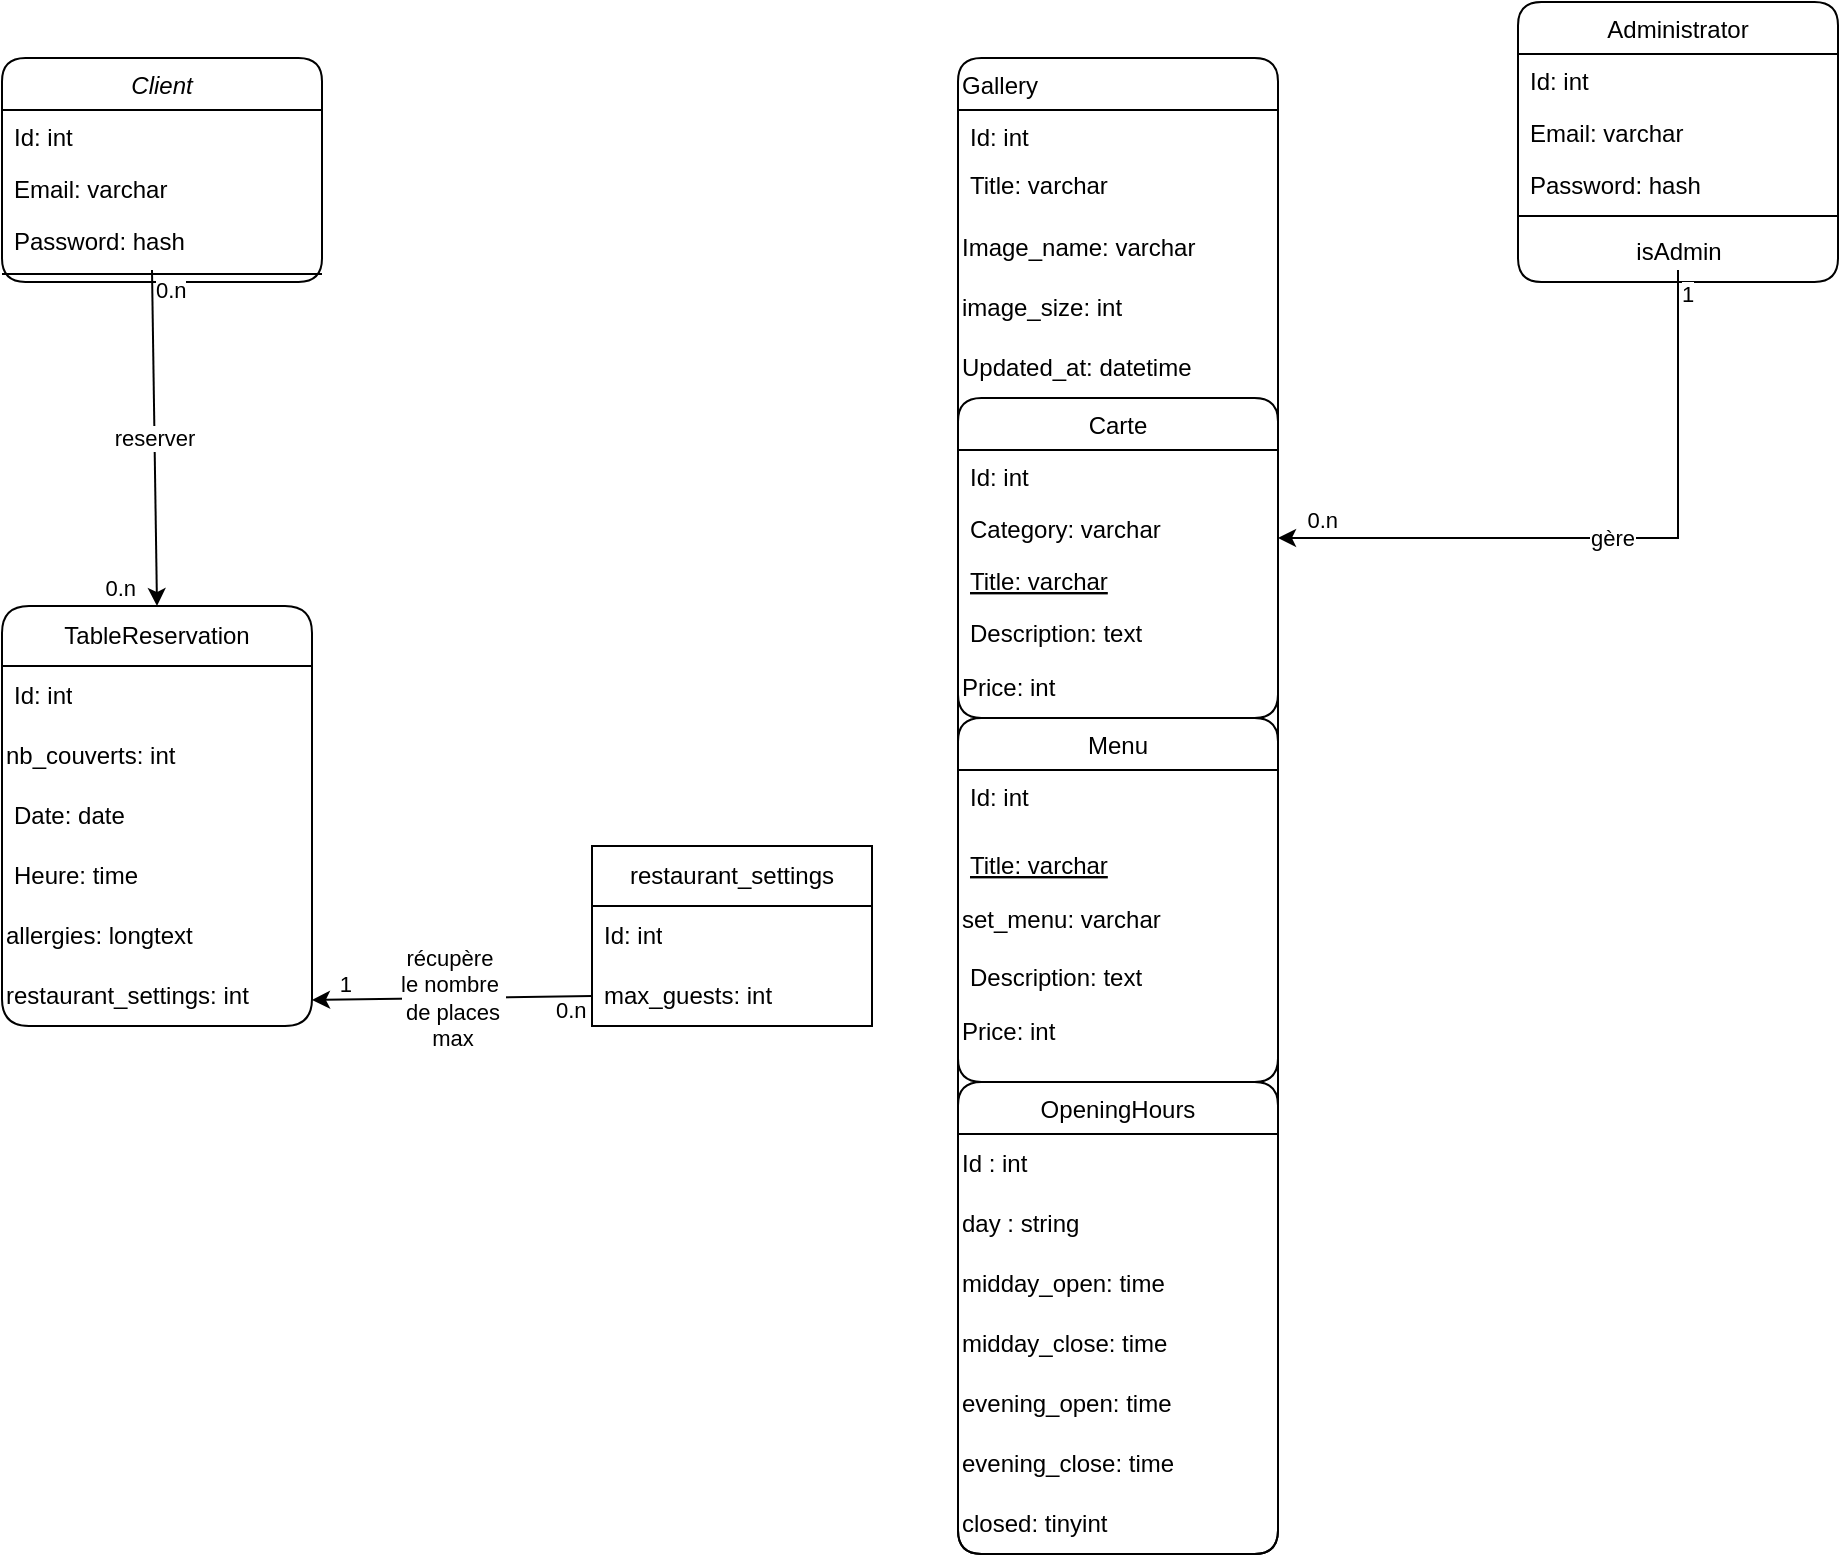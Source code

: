 <mxfile version="21.3.3" type="github">
  <diagram id="C5RBs43oDa-KdzZeNtuy" name="Page-1">
    <mxGraphModel dx="2261" dy="768" grid="1" gridSize="10" guides="1" tooltips="1" connect="1" arrows="1" fold="1" page="1" pageScale="1" pageWidth="827" pageHeight="1169" math="0" shadow="0">
      <root>
        <mxCell id="WIyWlLk6GJQsqaUBKTNV-0" />
        <mxCell id="WIyWlLk6GJQsqaUBKTNV-1" parent="WIyWlLk6GJQsqaUBKTNV-0" />
        <mxCell id="aSPYL33cc9okWzsYmYSf-55" value="TableReservation" style="swimlane;fontStyle=0;childLayout=stackLayout;horizontal=1;startSize=30;horizontalStack=0;resizeParent=1;resizeParentMax=0;resizeLast=0;collapsible=1;marginBottom=0;whiteSpace=wrap;html=1;gradientColor=none;rounded=1;" parent="WIyWlLk6GJQsqaUBKTNV-1" vertex="1">
          <mxGeometry x="-628" y="464" width="155" height="210" as="geometry" />
        </mxCell>
        <mxCell id="aSPYL33cc9okWzsYmYSf-57" value="Id: int" style="text;strokeColor=none;fillColor=none;align=left;verticalAlign=middle;spacingLeft=4;spacingRight=4;overflow=hidden;points=[[0,0.5],[1,0.5]];portConstraint=eastwest;rotatable=0;whiteSpace=wrap;html=1;" parent="aSPYL33cc9okWzsYmYSf-55" vertex="1">
          <mxGeometry y="30" width="155" height="30" as="geometry" />
        </mxCell>
        <mxCell id="nk7p5J1RPN1Nrb9SProl-16" value="nb_couverts: int" style="text;html=1;align=left;verticalAlign=middle;resizable=0;points=[];autosize=1;strokeColor=none;fillColor=none;" parent="aSPYL33cc9okWzsYmYSf-55" vertex="1">
          <mxGeometry y="60" width="155" height="30" as="geometry" />
        </mxCell>
        <mxCell id="aSPYL33cc9okWzsYmYSf-58" value="Date: date" style="text;strokeColor=none;fillColor=none;align=left;verticalAlign=middle;spacingLeft=4;spacingRight=4;overflow=hidden;points=[[0,0.5],[1,0.5]];portConstraint=eastwest;rotatable=0;whiteSpace=wrap;html=1;" parent="aSPYL33cc9okWzsYmYSf-55" vertex="1">
          <mxGeometry y="90" width="155" height="30" as="geometry" />
        </mxCell>
        <mxCell id="aSPYL33cc9okWzsYmYSf-61" value="Heure: time" style="text;strokeColor=none;fillColor=none;align=left;verticalAlign=middle;spacingLeft=4;spacingRight=4;overflow=hidden;points=[[0,0.5],[1,0.5]];portConstraint=eastwest;rotatable=0;whiteSpace=wrap;html=1;" parent="aSPYL33cc9okWzsYmYSf-55" vertex="1">
          <mxGeometry y="120" width="155" height="30" as="geometry" />
        </mxCell>
        <mxCell id="nk7p5J1RPN1Nrb9SProl-20" value="allergies: longtext" style="text;html=1;align=left;verticalAlign=middle;resizable=0;points=[];autosize=1;strokeColor=none;fillColor=none;" parent="aSPYL33cc9okWzsYmYSf-55" vertex="1">
          <mxGeometry y="150" width="155" height="30" as="geometry" />
        </mxCell>
        <mxCell id="nk7p5J1RPN1Nrb9SProl-21" value="restaurant_settings: int" style="text;html=1;align=left;verticalAlign=middle;resizable=0;points=[];autosize=1;strokeColor=none;fillColor=none;" parent="aSPYL33cc9okWzsYmYSf-55" vertex="1">
          <mxGeometry y="180" width="155" height="30" as="geometry" />
        </mxCell>
        <mxCell id="zkfFHV4jXpPFQw0GAbJ--0" value="Client" style="swimlane;fontStyle=2;align=center;verticalAlign=top;childLayout=stackLayout;horizontal=1;startSize=26;horizontalStack=0;resizeParent=1;resizeLast=0;collapsible=1;marginBottom=0;rounded=1;shadow=0;strokeWidth=1;" parent="WIyWlLk6GJQsqaUBKTNV-1" vertex="1">
          <mxGeometry x="-628" y="190" width="160" height="112" as="geometry">
            <mxRectangle x="230" y="140" width="160" height="26" as="alternateBounds" />
          </mxGeometry>
        </mxCell>
        <mxCell id="zkfFHV4jXpPFQw0GAbJ--3" value="Id: int" style="text;align=left;verticalAlign=top;spacingLeft=4;spacingRight=4;overflow=hidden;rotatable=0;points=[[0,0.5],[1,0.5]];portConstraint=eastwest;rounded=1;shadow=0;html=0;" parent="zkfFHV4jXpPFQw0GAbJ--0" vertex="1">
          <mxGeometry y="26" width="160" height="26" as="geometry" />
        </mxCell>
        <mxCell id="aSPYL33cc9okWzsYmYSf-17" value="Email: varchar " style="text;align=left;verticalAlign=top;spacingLeft=4;spacingRight=4;overflow=hidden;rotatable=0;points=[[0,0.5],[1,0.5]];portConstraint=eastwest;rounded=1;shadow=0;html=0;" parent="zkfFHV4jXpPFQw0GAbJ--0" vertex="1">
          <mxGeometry y="52" width="160" height="26" as="geometry" />
        </mxCell>
        <mxCell id="zkfFHV4jXpPFQw0GAbJ--1" value="Password: hash" style="text;align=left;verticalAlign=top;spacingLeft=4;spacingRight=4;overflow=hidden;rotatable=0;points=[[0,0.5],[1,0.5]];portConstraint=eastwest;rounded=1;" parent="zkfFHV4jXpPFQw0GAbJ--0" vertex="1">
          <mxGeometry y="78" width="160" height="26" as="geometry" />
        </mxCell>
        <mxCell id="zkfFHV4jXpPFQw0GAbJ--4" value="" style="line;html=1;strokeWidth=1;align=left;verticalAlign=middle;spacingTop=-1;spacingLeft=3;spacingRight=3;rotatable=0;labelPosition=right;points=[];portConstraint=eastwest;rounded=1;" parent="zkfFHV4jXpPFQw0GAbJ--0" vertex="1">
          <mxGeometry y="104" width="160" height="8" as="geometry" />
        </mxCell>
        <mxCell id="zkfFHV4jXpPFQw0GAbJ--13" value="Gallery" style="swimlane;fontStyle=0;align=left;verticalAlign=top;childLayout=stackLayout;horizontal=1;startSize=26;horizontalStack=0;resizeParent=1;resizeLast=0;collapsible=1;marginBottom=0;rounded=1;shadow=0;strokeWidth=1;" parent="WIyWlLk6GJQsqaUBKTNV-1" vertex="1">
          <mxGeometry x="-150" y="190" width="160" height="748" as="geometry">
            <mxRectangle x="340" y="380" width="170" height="26" as="alternateBounds" />
          </mxGeometry>
        </mxCell>
        <mxCell id="zkfFHV4jXpPFQw0GAbJ--14" value="Id: int" style="text;align=left;verticalAlign=top;spacingLeft=4;spacingRight=4;overflow=hidden;rotatable=0;points=[[0,0.5],[1,0.5]];portConstraint=eastwest;rounded=1;" parent="zkfFHV4jXpPFQw0GAbJ--13" vertex="1">
          <mxGeometry y="26" width="160" height="24" as="geometry" />
        </mxCell>
        <mxCell id="aSPYL33cc9okWzsYmYSf-23" value="Title: varchar" style="text;align=left;verticalAlign=top;spacingLeft=4;spacingRight=4;overflow=hidden;rotatable=0;points=[[0,0.5],[1,0.5]];portConstraint=eastwest;rounded=1;" parent="zkfFHV4jXpPFQw0GAbJ--13" vertex="1">
          <mxGeometry y="50" width="160" height="30" as="geometry" />
        </mxCell>
        <mxCell id="aSPYL33cc9okWzsYmYSf-25" value="Image_name: varchar" style="text;html=1;align=left;verticalAlign=middle;resizable=0;points=[];autosize=1;strokeColor=none;fillColor=none;" parent="zkfFHV4jXpPFQw0GAbJ--13" vertex="1">
          <mxGeometry y="80" width="160" height="30" as="geometry" />
        </mxCell>
        <mxCell id="aSPYL33cc9okWzsYmYSf-26" value="image_size: int" style="text;html=1;align=left;verticalAlign=middle;resizable=0;points=[];autosize=1;strokeColor=none;fillColor=none;" parent="zkfFHV4jXpPFQw0GAbJ--13" vertex="1">
          <mxGeometry y="110" width="160" height="30" as="geometry" />
        </mxCell>
        <mxCell id="aSPYL33cc9okWzsYmYSf-27" value="Updated_at: datetime" style="text;html=1;align=left;verticalAlign=middle;resizable=0;points=[];autosize=1;strokeColor=none;fillColor=none;" parent="zkfFHV4jXpPFQw0GAbJ--13" vertex="1">
          <mxGeometry y="140" width="160" height="30" as="geometry" />
        </mxCell>
        <mxCell id="zkfFHV4jXpPFQw0GAbJ--6" value="Carte" style="swimlane;fontStyle=0;align=center;verticalAlign=top;childLayout=stackLayout;horizontal=1;startSize=26;horizontalStack=0;resizeParent=1;resizeLast=0;collapsible=1;marginBottom=0;rounded=1;shadow=0;strokeWidth=1;" parent="zkfFHV4jXpPFQw0GAbJ--13" vertex="1">
          <mxGeometry y="170" width="160" height="160" as="geometry">
            <mxRectangle x="130" y="380" width="160" height="26" as="alternateBounds" />
          </mxGeometry>
        </mxCell>
        <mxCell id="zkfFHV4jXpPFQw0GAbJ--7" value="Id: int" style="text;align=left;verticalAlign=top;spacingLeft=4;spacingRight=4;overflow=hidden;rotatable=0;points=[[0,0.5],[1,0.5]];portConstraint=eastwest;rounded=1;" parent="zkfFHV4jXpPFQw0GAbJ--6" vertex="1">
          <mxGeometry y="26" width="160" height="26" as="geometry" />
        </mxCell>
        <mxCell id="zkfFHV4jXpPFQw0GAbJ--8" value="Category: varchar" style="text;align=left;verticalAlign=top;spacingLeft=4;spacingRight=4;overflow=hidden;rotatable=0;points=[[0,0.5],[1,0.5]];portConstraint=eastwest;rounded=1;shadow=0;html=0;" parent="zkfFHV4jXpPFQw0GAbJ--6" vertex="1">
          <mxGeometry y="52" width="160" height="26" as="geometry" />
        </mxCell>
        <mxCell id="zkfFHV4jXpPFQw0GAbJ--10" value="Title: varchar" style="text;align=left;verticalAlign=top;spacingLeft=4;spacingRight=4;overflow=hidden;rotatable=0;points=[[0,0.5],[1,0.5]];portConstraint=eastwest;fontStyle=4;rounded=1;" parent="zkfFHV4jXpPFQw0GAbJ--6" vertex="1">
          <mxGeometry y="78" width="160" height="26" as="geometry" />
        </mxCell>
        <mxCell id="zkfFHV4jXpPFQw0GAbJ--11" value="Description: text" style="text;align=left;verticalAlign=top;spacingLeft=4;spacingRight=4;overflow=hidden;rotatable=0;points=[[0,0.5],[1,0.5]];portConstraint=eastwest;rounded=1;" parent="zkfFHV4jXpPFQw0GAbJ--6" vertex="1">
          <mxGeometry y="104" width="160" height="26" as="geometry" />
        </mxCell>
        <mxCell id="aSPYL33cc9okWzsYmYSf-28" value="Price: int" style="text;html=1;align=left;verticalAlign=middle;resizable=0;points=[];autosize=1;strokeColor=none;fillColor=none;" parent="zkfFHV4jXpPFQw0GAbJ--6" vertex="1">
          <mxGeometry y="130" width="160" height="30" as="geometry" />
        </mxCell>
        <mxCell id="aSPYL33cc9okWzsYmYSf-67" value="Menu" style="swimlane;fontStyle=0;align=center;verticalAlign=top;childLayout=stackLayout;horizontal=1;startSize=26;horizontalStack=0;resizeParent=1;resizeLast=0;collapsible=1;marginBottom=0;rounded=1;shadow=0;strokeWidth=1;" parent="zkfFHV4jXpPFQw0GAbJ--13" vertex="1">
          <mxGeometry y="330" width="160" height="182" as="geometry">
            <mxRectangle y="330" width="160" height="26" as="alternateBounds" />
          </mxGeometry>
        </mxCell>
        <mxCell id="aSPYL33cc9okWzsYmYSf-68" value="Id: int" style="text;align=left;verticalAlign=top;spacingLeft=4;spacingRight=4;overflow=hidden;rotatable=0;points=[[0,0.5],[1,0.5]];portConstraint=eastwest;rounded=1;" parent="aSPYL33cc9okWzsYmYSf-67" vertex="1">
          <mxGeometry y="26" width="160" height="34" as="geometry" />
        </mxCell>
        <mxCell id="aSPYL33cc9okWzsYmYSf-70" value="Title: varchar" style="text;align=left;verticalAlign=top;spacingLeft=4;spacingRight=4;overflow=hidden;rotatable=0;points=[[0,0.5],[1,0.5]];portConstraint=eastwest;fontStyle=4;rounded=1;" parent="aSPYL33cc9okWzsYmYSf-67" vertex="1">
          <mxGeometry y="60" width="160" height="26" as="geometry" />
        </mxCell>
        <mxCell id="nk7p5J1RPN1Nrb9SProl-12" value="set_menu: varchar" style="text;html=1;align=left;verticalAlign=middle;resizable=0;points=[];autosize=1;strokeColor=none;fillColor=none;" parent="aSPYL33cc9okWzsYmYSf-67" vertex="1">
          <mxGeometry y="86" width="160" height="30" as="geometry" />
        </mxCell>
        <mxCell id="aSPYL33cc9okWzsYmYSf-71" value="Description: text" style="text;align=left;verticalAlign=top;spacingLeft=4;spacingRight=4;overflow=hidden;rotatable=0;points=[[0,0.5],[1,0.5]];portConstraint=eastwest;rounded=1;" parent="aSPYL33cc9okWzsYmYSf-67" vertex="1">
          <mxGeometry y="116" width="160" height="26" as="geometry" />
        </mxCell>
        <mxCell id="aSPYL33cc9okWzsYmYSf-72" value="Price: int" style="text;html=1;align=left;verticalAlign=middle;resizable=0;points=[];autosize=1;strokeColor=none;fillColor=none;" parent="aSPYL33cc9okWzsYmYSf-67" vertex="1">
          <mxGeometry y="142" width="160" height="30" as="geometry" />
        </mxCell>
        <mxCell id="aSPYL33cc9okWzsYmYSf-73" value="OpeningHours" style="swimlane;fontStyle=0;align=center;verticalAlign=top;childLayout=stackLayout;horizontal=1;startSize=26;horizontalStack=0;resizeParent=1;resizeLast=0;collapsible=1;marginBottom=0;rounded=1;shadow=0;strokeWidth=1;" parent="zkfFHV4jXpPFQw0GAbJ--13" vertex="1">
          <mxGeometry y="512" width="160" height="236" as="geometry">
            <mxRectangle x="130" y="380" width="160" height="26" as="alternateBounds" />
          </mxGeometry>
        </mxCell>
        <mxCell id="nk7p5J1RPN1Nrb9SProl-5" value="Id : int" style="text;html=1;align=left;verticalAlign=middle;resizable=0;points=[];autosize=1;strokeColor=none;fillColor=none;" parent="aSPYL33cc9okWzsYmYSf-73" vertex="1">
          <mxGeometry y="26" width="160" height="30" as="geometry" />
        </mxCell>
        <mxCell id="nk7p5J1RPN1Nrb9SProl-6" value="day : string" style="text;html=1;align=left;verticalAlign=middle;resizable=0;points=[];autosize=1;strokeColor=none;fillColor=none;" parent="aSPYL33cc9okWzsYmYSf-73" vertex="1">
          <mxGeometry y="56" width="160" height="30" as="geometry" />
        </mxCell>
        <mxCell id="nk7p5J1RPN1Nrb9SProl-7" value="midday_open: time" style="text;html=1;align=left;verticalAlign=middle;resizable=0;points=[];autosize=1;strokeColor=none;fillColor=none;" parent="aSPYL33cc9okWzsYmYSf-73" vertex="1">
          <mxGeometry y="86" width="160" height="30" as="geometry" />
        </mxCell>
        <mxCell id="nk7p5J1RPN1Nrb9SProl-8" value="midday_close: time" style="text;html=1;align=left;verticalAlign=middle;resizable=0;points=[];autosize=1;strokeColor=none;fillColor=none;" parent="aSPYL33cc9okWzsYmYSf-73" vertex="1">
          <mxGeometry y="116" width="160" height="30" as="geometry" />
        </mxCell>
        <mxCell id="nk7p5J1RPN1Nrb9SProl-13" value="evening_open: time" style="text;html=1;align=left;verticalAlign=middle;resizable=0;points=[];autosize=1;strokeColor=none;fillColor=none;" parent="aSPYL33cc9okWzsYmYSf-73" vertex="1">
          <mxGeometry y="146" width="160" height="30" as="geometry" />
        </mxCell>
        <mxCell id="nk7p5J1RPN1Nrb9SProl-14" value="evening_close: time" style="text;html=1;align=left;verticalAlign=middle;resizable=0;points=[];autosize=1;strokeColor=none;fillColor=none;" parent="aSPYL33cc9okWzsYmYSf-73" vertex="1">
          <mxGeometry y="176" width="160" height="30" as="geometry" />
        </mxCell>
        <mxCell id="nk7p5J1RPN1Nrb9SProl-15" value="closed: tinyint" style="text;html=1;align=left;verticalAlign=middle;resizable=0;points=[];autosize=1;strokeColor=none;fillColor=none;" parent="aSPYL33cc9okWzsYmYSf-73" vertex="1">
          <mxGeometry y="206" width="160" height="30" as="geometry" />
        </mxCell>
        <mxCell id="zkfFHV4jXpPFQw0GAbJ--17" value="Administrator" style="swimlane;fontStyle=0;align=center;verticalAlign=top;childLayout=stackLayout;horizontal=1;startSize=26;horizontalStack=0;resizeParent=1;resizeLast=0;collapsible=1;marginBottom=0;rounded=1;shadow=0;strokeWidth=1;" parent="WIyWlLk6GJQsqaUBKTNV-1" vertex="1">
          <mxGeometry x="130" y="162" width="160" height="140" as="geometry">
            <mxRectangle x="550" y="140" width="160" height="26" as="alternateBounds" />
          </mxGeometry>
        </mxCell>
        <mxCell id="zkfFHV4jXpPFQw0GAbJ--18" value="Id: int" style="text;align=left;verticalAlign=top;spacingLeft=4;spacingRight=4;overflow=hidden;rotatable=0;points=[[0,0.5],[1,0.5]];portConstraint=eastwest;rounded=1;" parent="zkfFHV4jXpPFQw0GAbJ--17" vertex="1">
          <mxGeometry y="26" width="160" height="26" as="geometry" />
        </mxCell>
        <mxCell id="aSPYL33cc9okWzsYmYSf-18" value="Email: varchar" style="text;align=left;verticalAlign=top;spacingLeft=4;spacingRight=4;overflow=hidden;rotatable=0;points=[[0,0.5],[1,0.5]];portConstraint=eastwest;rounded=1;" parent="zkfFHV4jXpPFQw0GAbJ--17" vertex="1">
          <mxGeometry y="52" width="160" height="26" as="geometry" />
        </mxCell>
        <mxCell id="zkfFHV4jXpPFQw0GAbJ--19" value="Password: hash" style="text;align=left;verticalAlign=top;spacingLeft=4;spacingRight=4;overflow=hidden;rotatable=0;points=[[0,0.5],[1,0.5]];portConstraint=eastwest;rounded=1;shadow=0;html=0;" parent="zkfFHV4jXpPFQw0GAbJ--17" vertex="1">
          <mxGeometry y="78" width="160" height="26" as="geometry" />
        </mxCell>
        <mxCell id="zkfFHV4jXpPFQw0GAbJ--23" value="" style="line;html=1;strokeWidth=1;align=left;verticalAlign=middle;spacingTop=-1;spacingLeft=3;spacingRight=3;rotatable=0;labelPosition=right;points=[];portConstraint=eastwest;rounded=1;" parent="zkfFHV4jXpPFQw0GAbJ--17" vertex="1">
          <mxGeometry y="104" width="160" height="6" as="geometry" />
        </mxCell>
        <mxCell id="aSPYL33cc9okWzsYmYSf-29" value="isAdmin" style="text;html=1;align=center;verticalAlign=middle;resizable=0;points=[];autosize=1;strokeColor=none;fillColor=none;" parent="zkfFHV4jXpPFQw0GAbJ--17" vertex="1">
          <mxGeometry y="110" width="160" height="30" as="geometry" />
        </mxCell>
        <mxCell id="aSPYL33cc9okWzsYmYSf-32" value="" style="endArrow=classic;html=1;rounded=0;exitX=0.5;exitY=1;exitDx=0;exitDy=0;exitPerimeter=0;entryX=1;entryY=0.692;entryDx=0;entryDy=0;entryPerimeter=0;" parent="WIyWlLk6GJQsqaUBKTNV-1" target="zkfFHV4jXpPFQw0GAbJ--8" edge="1">
          <mxGeometry relative="1" as="geometry">
            <mxPoint x="210" y="296" as="sourcePoint" />
            <mxPoint x="70" y="440" as="targetPoint" />
            <Array as="points">
              <mxPoint x="210" y="430" />
            </Array>
          </mxGeometry>
        </mxCell>
        <mxCell id="aSPYL33cc9okWzsYmYSf-33" value="gère" style="edgeLabel;resizable=0;html=1;align=center;verticalAlign=middle;" parent="aSPYL33cc9okWzsYmYSf-32" connectable="0" vertex="1">
          <mxGeometry relative="1" as="geometry" />
        </mxCell>
        <mxCell id="aSPYL33cc9okWzsYmYSf-34" value="1" style="edgeLabel;resizable=0;html=1;align=left;verticalAlign=bottom;" parent="aSPYL33cc9okWzsYmYSf-32" connectable="0" vertex="1">
          <mxGeometry x="-1" relative="1" as="geometry">
            <mxPoint y="20" as="offset" />
          </mxGeometry>
        </mxCell>
        <mxCell id="aSPYL33cc9okWzsYmYSf-35" value="0.n" style="edgeLabel;resizable=0;html=1;align=right;verticalAlign=bottom;" parent="aSPYL33cc9okWzsYmYSf-32" connectable="0" vertex="1">
          <mxGeometry x="1" relative="1" as="geometry">
            <mxPoint x="30" as="offset" />
          </mxGeometry>
        </mxCell>
        <mxCell id="aSPYL33cc9okWzsYmYSf-62" value="" style="endArrow=classic;html=1;rounded=0;exitX=0.5;exitY=1;exitDx=0;exitDy=0;entryX=0.5;entryY=0;entryDx=0;entryDy=0;" parent="WIyWlLk6GJQsqaUBKTNV-1" target="aSPYL33cc9okWzsYmYSf-55" edge="1">
          <mxGeometry relative="1" as="geometry">
            <mxPoint x="-553" y="296" as="sourcePoint" />
            <mxPoint x="27" y="584" as="targetPoint" />
          </mxGeometry>
        </mxCell>
        <mxCell id="aSPYL33cc9okWzsYmYSf-63" value="reserver" style="edgeLabel;resizable=0;html=1;align=center;verticalAlign=middle;" parent="aSPYL33cc9okWzsYmYSf-62" connectable="0" vertex="1">
          <mxGeometry relative="1" as="geometry" />
        </mxCell>
        <mxCell id="aSPYL33cc9okWzsYmYSf-64" value="0.n" style="edgeLabel;resizable=0;html=1;align=left;verticalAlign=bottom;" parent="aSPYL33cc9okWzsYmYSf-62" connectable="0" vertex="1">
          <mxGeometry x="-1" relative="1" as="geometry">
            <mxPoint y="18" as="offset" />
          </mxGeometry>
        </mxCell>
        <mxCell id="aSPYL33cc9okWzsYmYSf-65" value="0.n" style="edgeLabel;resizable=0;html=1;align=right;verticalAlign=bottom;" parent="aSPYL33cc9okWzsYmYSf-62" connectable="0" vertex="1">
          <mxGeometry x="1" relative="1" as="geometry">
            <mxPoint x="-10" as="offset" />
          </mxGeometry>
        </mxCell>
        <mxCell id="nk7p5J1RPN1Nrb9SProl-24" value="restaurant_settings" style="swimlane;fontStyle=0;childLayout=stackLayout;horizontal=1;startSize=30;horizontalStack=0;resizeParent=1;resizeParentMax=0;resizeLast=0;collapsible=1;marginBottom=0;whiteSpace=wrap;html=1;" parent="WIyWlLk6GJQsqaUBKTNV-1" vertex="1">
          <mxGeometry x="-333" y="584" width="140" height="90" as="geometry" />
        </mxCell>
        <mxCell id="nk7p5J1RPN1Nrb9SProl-25" value="Id: int" style="text;strokeColor=none;fillColor=none;align=left;verticalAlign=middle;spacingLeft=4;spacingRight=4;overflow=hidden;points=[[0,0.5],[1,0.5]];portConstraint=eastwest;rotatable=0;whiteSpace=wrap;html=1;" parent="nk7p5J1RPN1Nrb9SProl-24" vertex="1">
          <mxGeometry y="30" width="140" height="30" as="geometry" />
        </mxCell>
        <mxCell id="nk7p5J1RPN1Nrb9SProl-26" value="max_guests: int" style="text;strokeColor=none;fillColor=none;align=left;verticalAlign=middle;spacingLeft=4;spacingRight=4;overflow=hidden;points=[[0,0.5],[1,0.5]];portConstraint=eastwest;rotatable=0;whiteSpace=wrap;html=1;" parent="nk7p5J1RPN1Nrb9SProl-24" vertex="1">
          <mxGeometry y="60" width="140" height="30" as="geometry" />
        </mxCell>
        <mxCell id="nk7p5J1RPN1Nrb9SProl-29" value="" style="endArrow=classic;html=1;rounded=0;exitX=0;exitY=0.5;exitDx=0;exitDy=0;entryX=1;entryY=0.567;entryDx=0;entryDy=0;entryPerimeter=0;" parent="WIyWlLk6GJQsqaUBKTNV-1" source="nk7p5J1RPN1Nrb9SProl-26" target="nk7p5J1RPN1Nrb9SProl-21" edge="1">
          <mxGeometry relative="1" as="geometry">
            <mxPoint x="-403" y="544" as="sourcePoint" />
            <mxPoint x="-243" y="544" as="targetPoint" />
          </mxGeometry>
        </mxCell>
        <mxCell id="nk7p5J1RPN1Nrb9SProl-30" value="récupère&amp;nbsp;&lt;br&gt;le nombre&amp;nbsp;&lt;br&gt;de places&lt;br&gt;max" style="edgeLabel;resizable=0;html=1;align=center;verticalAlign=middle;" parent="nk7p5J1RPN1Nrb9SProl-29" connectable="0" vertex="1">
          <mxGeometry relative="1" as="geometry" />
        </mxCell>
        <mxCell id="nk7p5J1RPN1Nrb9SProl-31" value="0.n" style="edgeLabel;resizable=0;html=1;align=left;verticalAlign=bottom;" parent="nk7p5J1RPN1Nrb9SProl-29" connectable="0" vertex="1">
          <mxGeometry x="-1" relative="1" as="geometry">
            <mxPoint x="-20" y="15" as="offset" />
          </mxGeometry>
        </mxCell>
        <mxCell id="nk7p5J1RPN1Nrb9SProl-32" value="1" style="edgeLabel;resizable=0;html=1;align=right;verticalAlign=bottom;" parent="nk7p5J1RPN1Nrb9SProl-29" connectable="0" vertex="1">
          <mxGeometry x="1" relative="1" as="geometry">
            <mxPoint x="20" as="offset" />
          </mxGeometry>
        </mxCell>
      </root>
    </mxGraphModel>
  </diagram>
</mxfile>
